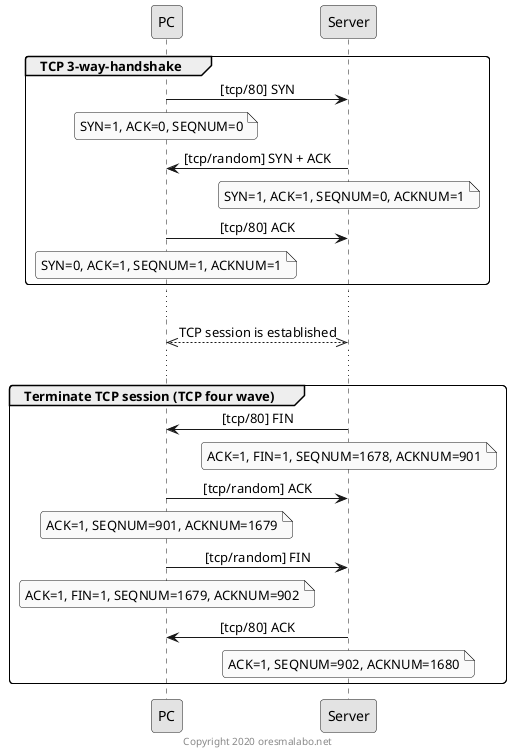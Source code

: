 @startuml
skinparam defaultFontName メイリオ
skinparam monochrome true
skinparam shadowing false
skinparam RoundCorner 7
skinparam SequenceGroupBorderThickness 1
skinparam sequenceMessageAlign center
skinparam sequenceReferenceAlign left

participant "PC" as pc
participant "Server" as server

group TCP 3-way-handshake
  pc -> server: [tcp/80] SYN
  note over pc: SYN=1, ACK=0, SEQNUM=0
  server -> pc: [tcp/random] SYN + ACK
  note over server: SYN=1, ACK=1, SEQNUM=0, ACKNUM=1
  pc -> server: [tcp/80] ACK
  note over pc: SYN=0, ACK=1, SEQNUM=1, ACKNUM=1
end

...
pc <<-->> server: TCP session is established
...

group Terminate TCP session (TCP four wave)
  server -> pc: [tcp/80] FIN
  note over server
    ACK=1, FIN=1, SEQNUM=1678, ACKNUM=901
  end note
  pc -> server: [tcp/random] ACK
  note over pc: ACK=1, SEQNUM=901, ACKNUM=1679
  pc -> server: [tcp/random] FIN
  note over pc: ACK=1, FIN=1, SEQNUM=1679, ACKNUM=902
  server -> pc: [tcp/80] ACK
  note over server: ACK=1, SEQNUM=902, ACKNUM=1680
end

footer Copyright 2020 oresmalabo.net
@enduml